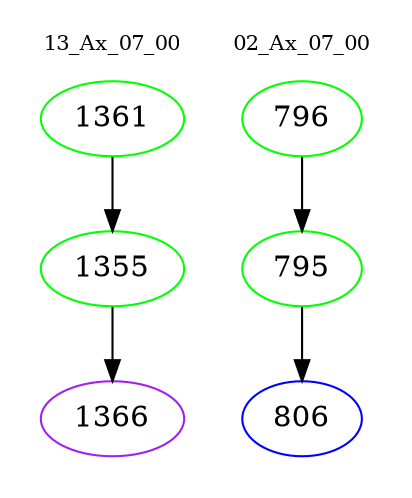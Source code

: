 digraph{
subgraph cluster_0 {
color = white
label = "13_Ax_07_00";
fontsize=10;
T0_1361 [label="1361", color="green"]
T0_1361 -> T0_1355 [color="black"]
T0_1355 [label="1355", color="green"]
T0_1355 -> T0_1366 [color="black"]
T0_1366 [label="1366", color="purple"]
}
subgraph cluster_1 {
color = white
label = "02_Ax_07_00";
fontsize=10;
T1_796 [label="796", color="green"]
T1_796 -> T1_795 [color="black"]
T1_795 [label="795", color="green"]
T1_795 -> T1_806 [color="black"]
T1_806 [label="806", color="blue"]
}
}
